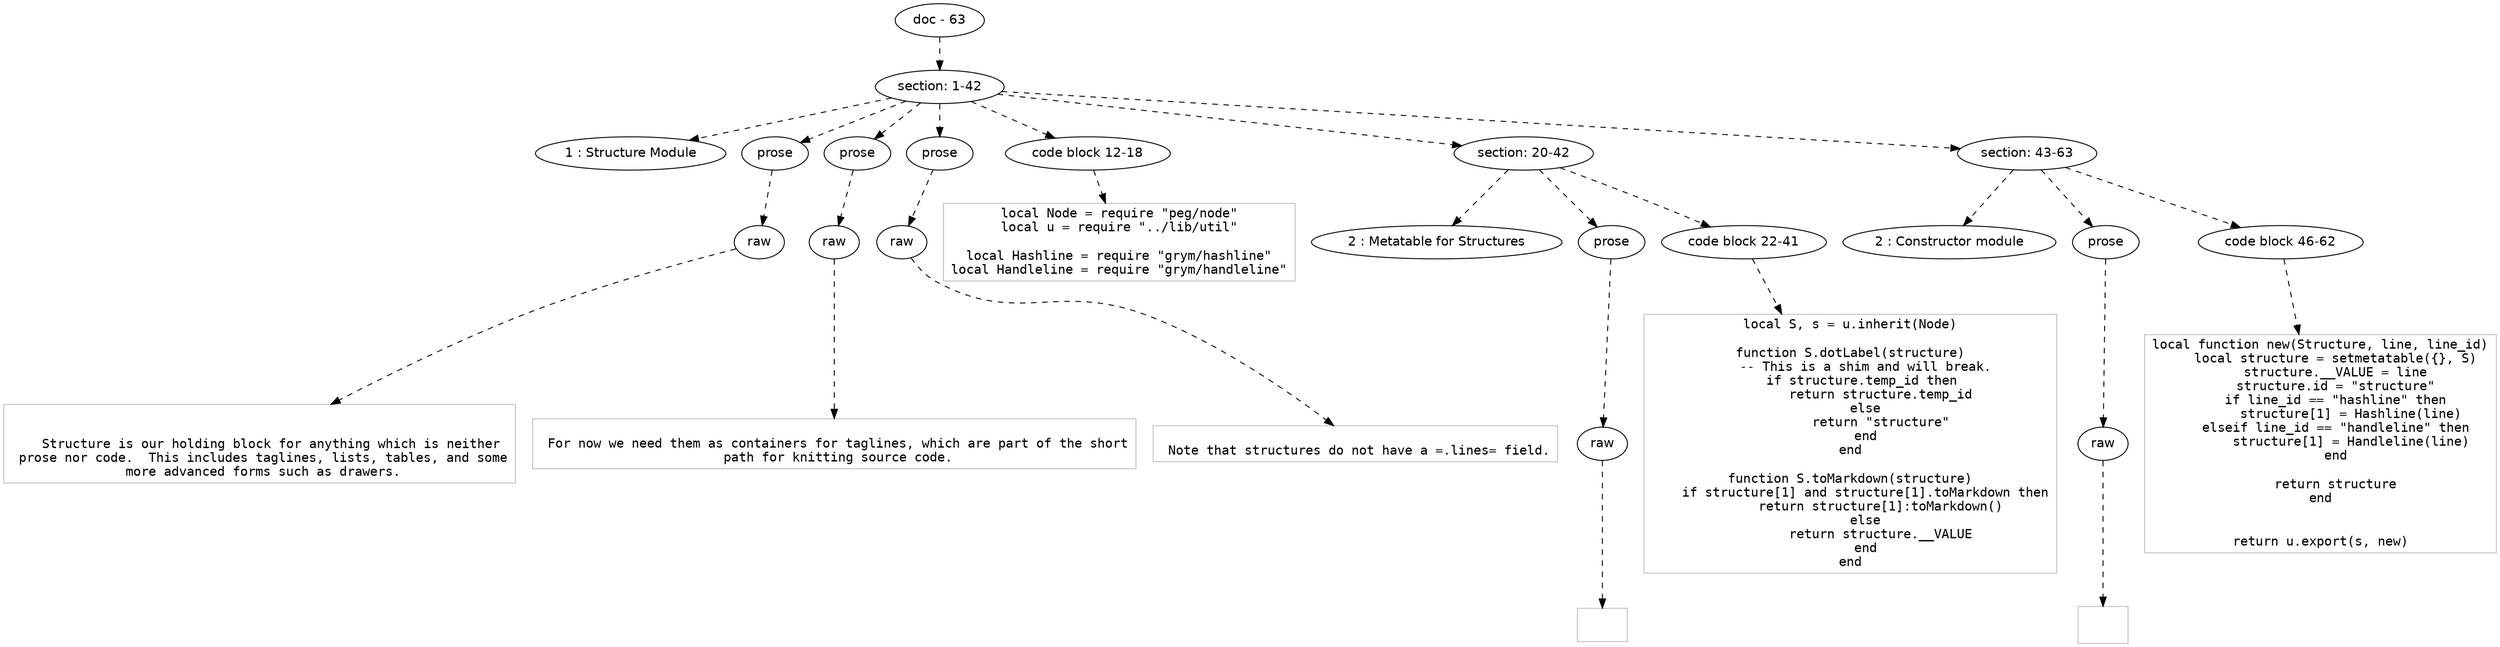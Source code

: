 digraph hierarchy {

node [fontname=Helvetica]
edge [style=dashed]

doc_0 [label="doc - 63"]


doc_0 -> { section_1}
{rank=same; section_1}

section_1 [label="section: 1-42"]


section_1 -> { header_2 prose_3 prose_4 prose_5 codeblock_6 section_7 section_8}
{rank=same; header_2 prose_3 prose_4 prose_5 codeblock_6 section_7 section_8}

header_2 [label="1 : Structure Module"]

prose_3 [label="prose"]

prose_4 [label="prose"]

prose_5 [label="prose"]

codeblock_6 [label="code block 12-18"]

section_7 [label="section: 20-42"]

section_8 [label="section: 43-63"]


prose_3 -> { raw_9}
{rank=same; raw_9}

raw_9 [label="raw"]


raw_9 -> leaf_10
leaf_10  [color=Gray,shape=rectangle,fontname=Inconsolata,label="

   Structure is our holding block for anything which is neither
 prose nor code.  This includes taglines, lists, tables, and some
 more advanced forms such as drawers.
"]
prose_4 -> { raw_11}
{rank=same; raw_11}

raw_11 [label="raw"]


raw_11 -> leaf_12
leaf_12  [color=Gray,shape=rectangle,fontname=Inconsolata,label="
 For now we need them as containers for taglines, which are part of the short
 path for knitting source code.
"]
prose_5 -> { raw_13}
{rank=same; raw_13}

raw_13 [label="raw"]


raw_13 -> leaf_14
leaf_14  [color=Gray,shape=rectangle,fontname=Inconsolata,label="
 Note that structures do not have a =.lines= field.
"]
codeblock_6 -> leaf_15
leaf_15  [color=Gray,shape=rectangle,fontname=Inconsolata,label="local Node = require \"peg/node\"
local u = require \"../lib/util\"

local Hashline = require \"grym/hashline\"
local Handleline = require \"grym/handleline\""]
section_7 -> { header_16 prose_17 codeblock_18}
{rank=same; header_16 prose_17 codeblock_18}

header_16 [label="2 : Metatable for Structures"]

prose_17 [label="prose"]

codeblock_18 [label="code block 22-41"]


prose_17 -> { raw_19}
{rank=same; raw_19}

raw_19 [label="raw"]


raw_19 -> leaf_20
leaf_20  [color=Gray,shape=rectangle,fontname=Inconsolata,label="
"]
codeblock_18 -> leaf_21
leaf_21  [color=Gray,shape=rectangle,fontname=Inconsolata,label="local S, s = u.inherit(Node)

function S.dotLabel(structure)
    -- This is a shim and will break.
    if structure.temp_id then 
        return structure.temp_id
    else
        return \"structure\"
    end
end

function S.toMarkdown(structure)
    if structure[1] and structure[1].toMarkdown then
        return structure[1]:toMarkdown()
    else
        return structure.__VALUE
    end
end"]
section_8 -> { header_22 prose_23 codeblock_24}
{rank=same; header_22 prose_23 codeblock_24}

header_22 [label="2 : Constructor module"]

prose_23 [label="prose"]

codeblock_24 [label="code block 46-62"]


prose_23 -> { raw_25}
{rank=same; raw_25}

raw_25 [label="raw"]


raw_25 -> leaf_26
leaf_26  [color=Gray,shape=rectangle,fontname=Inconsolata,label="

"]
codeblock_24 -> leaf_27
leaf_27  [color=Gray,shape=rectangle,fontname=Inconsolata,label="local function new(Structure, line, line_id)
    local structure = setmetatable({}, S)
    structure.__VALUE = line
    structure.id = \"structure\"
    if line_id == \"hashline\" then
        structure[1] = Hashline(line)
    elseif line_id == \"handleline\" then
        structure[1] = Handleline(line)
    end

    return structure
end


return u.export(s, new)"]

}
